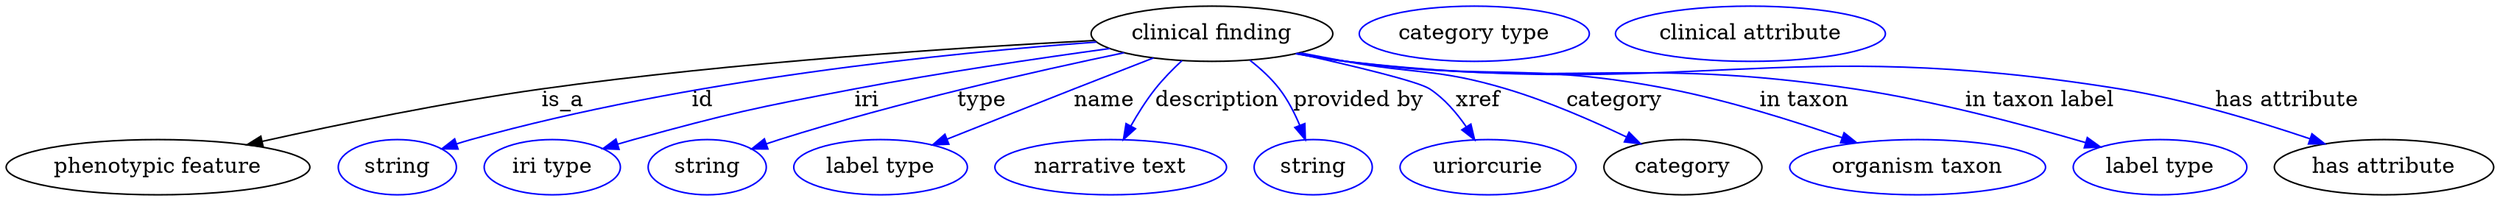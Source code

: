 digraph {
	graph [bb="0,0,1620.3,123"];
	node [label="\N"];
	"clinical finding"	[height=0.5,
		label="clinical finding",
		pos="784.79,105",
		width=2.1845];
	"phenotypic feature"	[height=0.5,
		pos="98.791,18",
		width=2.7442];
	"clinical finding" -> "phenotypic feature"	[label=is_a,
		lp="361.79,61.5",
		pos="e,156.82,32.677 708.31,100.62 620.84,96.115 473.48,86.59 347.79,69 286.1,60.367 216.67,46.036 166.83,34.925"];
	id	[color=blue,
		height=0.5,
		label=string,
		pos="253.79,18",
		width=1.0652];
	"clinical finding" -> id	[color=blue,
		label=id,
		lp="452.79,61.5",
		pos="e,282.78,29.99 709.49,99.54 613.39,92.459 442.73,75.199 301.79,36 298.68,35.135 295.48,34.172 292.29,33.155",
		style=solid];
	iri	[color=blue,
		height=0.5,
		label="iri type",
		pos="354.79,18",
		width=1.2277];
	"clinical finding" -> iri	[color=blue,
		label=iri,
		lp="559.79,61.5",
		pos="e,388.09,29.93 718.02,95.373 671.31,88.995 607.55,79.605 551.79,69 487.71,56.813 471.72,53.14 408.79,36 405.21,35.026 401.52,33.97 \
397.82,32.877",
		style=solid];
	type	[color=blue,
		height=0.5,
		label=string,
		pos="455.79,18",
		width=1.0652];
	"clinical finding" -> type	[color=blue,
		label=type,
		lp="634.79,61.5",
		pos="e,484.75,29.898 727.44,92.6 670.01,80.618 579.4,60.169 502.79,36 500.04,35.131 497.2,34.201 494.36,33.24",
		style=solid];
	name	[color=blue,
		height=0.5,
		label="label type",
		pos="568.79,18",
		width=1.5707];
	"clinical finding" -> name	[color=blue,
		label=name,
		lp="714.79,61.5",
		pos="e,602.72,32.539 746.67,89.242 730.64,83.019 711.8,75.682 694.79,69 667.23,58.174 636.33,45.914 612.03,36.244",
		style=solid];
	description	[color=blue,
		height=0.5,
		label="narrative text",
		pos="718.79,18",
		width=2.0943];
	"clinical finding" -> description	[color=blue,
		label=description,
		lp="788.29,61.5",
		pos="e,727.07,35.979 765.29,87.522 759.31,81.968 752.95,75.518 747.79,69 741.97,61.647 736.54,53.001 731.98,44.985",
		style=solid];
	"provided by"	[color=blue,
		height=0.5,
		label=string,
		pos="850.79,18",
		width=1.0652];
	"clinical finding" -> "provided by"	[color=blue,
		label="provided by",
		lp="880.29,61.5",
		pos="e,845.69,35.85 809.54,87.713 816.4,82.349 823.43,75.958 828.79,69 834.22,61.951 838.63,53.351 842.03,45.285",
		style=solid];
	xref	[color=blue,
		height=0.5,
		label=uriorcurie,
		pos="964.79,18",
		width=1.5887];
	"clinical finding" -> xref	[color=blue,
		label=xref,
		lp="958.29,61.5",
		pos="e,956.03,35.81 840.48,92.132 876.99,84.033 919.31,73.915 926.79,69 936.22,62.804 944.24,53.445 950.44,44.493",
		style=solid];
	category	[height=0.5,
		pos="1091.8,18",
		width=1.4263];
	"clinical finding" -> category	[color=blue,
		label=category,
		lp="1047.3,61.5",
		pos="e,1064.1,33.27 842.32,92.564 852.14,90.667 862.25,88.749 871.79,87 918.36,78.459 931.42,82.537 976.79,69 1003.8,60.939 1032.9,48.239 \
1055.1,37.656",
		style=solid];
	"in taxon"	[color=blue,
		height=0.5,
		label="organism taxon",
		pos="1244.8,18",
		width=2.3109];
	"clinical finding" -> "in taxon"	[color=blue,
		label="in taxon",
		lp="1170.8,61.5",
		pos="e,1205.1,33.861 840.33,92.221 850.75,90.274 861.58,88.429 871.79,87 965,73.956 990.41,86.982 1082.8,69 1121.4,61.483 1163.9,48.184 \
1195.6,37.19",
		style=solid];
	"in taxon label"	[color=blue,
		height=0.5,
		label="label type",
		pos="1402.8,18",
		width=1.5707];
	"clinical finding" -> "in taxon label"	[color=blue,
		label="in taxon label",
		lp="1324.3,61.5",
		pos="e,1364,31.147 839.83,92.048 850.4,90.094 861.41,88.29 871.79,87 1018.4,68.787 1057.6,90.891 1203.8,69 1255.9,61.192 1314.3,45.707 \
1354.2,34.027",
		style=solid];
	"has attribute"	[height=0.5,
		pos="1548.8,18",
		width=1.9859];
	"clinical finding" -> "has attribute"	[color=blue,
		label="has attribute",
		lp="1485.8,61.5",
		pos="e,1510.1,33.222 839.35,91.978 850.06,90.004 861.24,88.211 871.79,87 1094.9,61.386 1155,104.62 1376.8,69 1419.4,62.155 1466.4,48.034 \
1500.4,36.54",
		style=solid];
	"named thing_category"	[color=blue,
		height=0.5,
		label="category type",
		pos="955.79,105",
		width=2.0762];
	"clinical finding_has attribute"	[color=blue,
		height=0.5,
		label="clinical attribute",
		pos="1135.8,105",
		width=2.4373];
}
